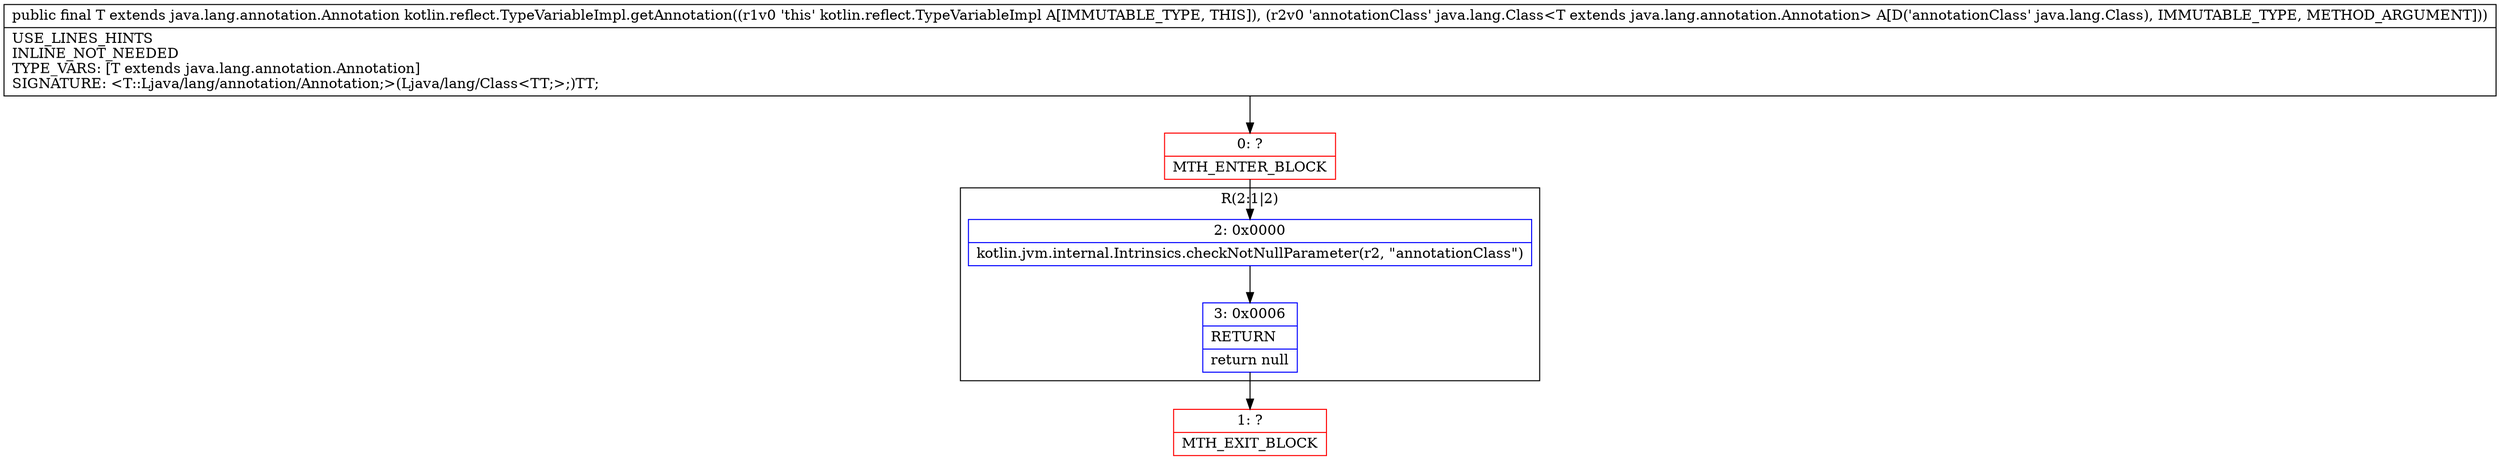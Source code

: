 digraph "CFG forkotlin.reflect.TypeVariableImpl.getAnnotation(Ljava\/lang\/Class;)Ljava\/lang\/annotation\/Annotation;" {
subgraph cluster_Region_1030341882 {
label = "R(2:1|2)";
node [shape=record,color=blue];
Node_2 [shape=record,label="{2\:\ 0x0000|kotlin.jvm.internal.Intrinsics.checkNotNullParameter(r2, \"annotationClass\")\l}"];
Node_3 [shape=record,label="{3\:\ 0x0006|RETURN\l|return null\l}"];
}
Node_0 [shape=record,color=red,label="{0\:\ ?|MTH_ENTER_BLOCK\l}"];
Node_1 [shape=record,color=red,label="{1\:\ ?|MTH_EXIT_BLOCK\l}"];
MethodNode[shape=record,label="{public final T extends java.lang.annotation.Annotation kotlin.reflect.TypeVariableImpl.getAnnotation((r1v0 'this' kotlin.reflect.TypeVariableImpl A[IMMUTABLE_TYPE, THIS]), (r2v0 'annotationClass' java.lang.Class\<T extends java.lang.annotation.Annotation\> A[D('annotationClass' java.lang.Class), IMMUTABLE_TYPE, METHOD_ARGUMENT]))  | USE_LINES_HINTS\lINLINE_NOT_NEEDED\lTYPE_VARS: [T extends java.lang.annotation.Annotation]\lSIGNATURE: \<T::Ljava\/lang\/annotation\/Annotation;\>(Ljava\/lang\/Class\<TT;\>;)TT;\l}"];
MethodNode -> Node_0;Node_2 -> Node_3;
Node_3 -> Node_1;
Node_0 -> Node_2;
}

